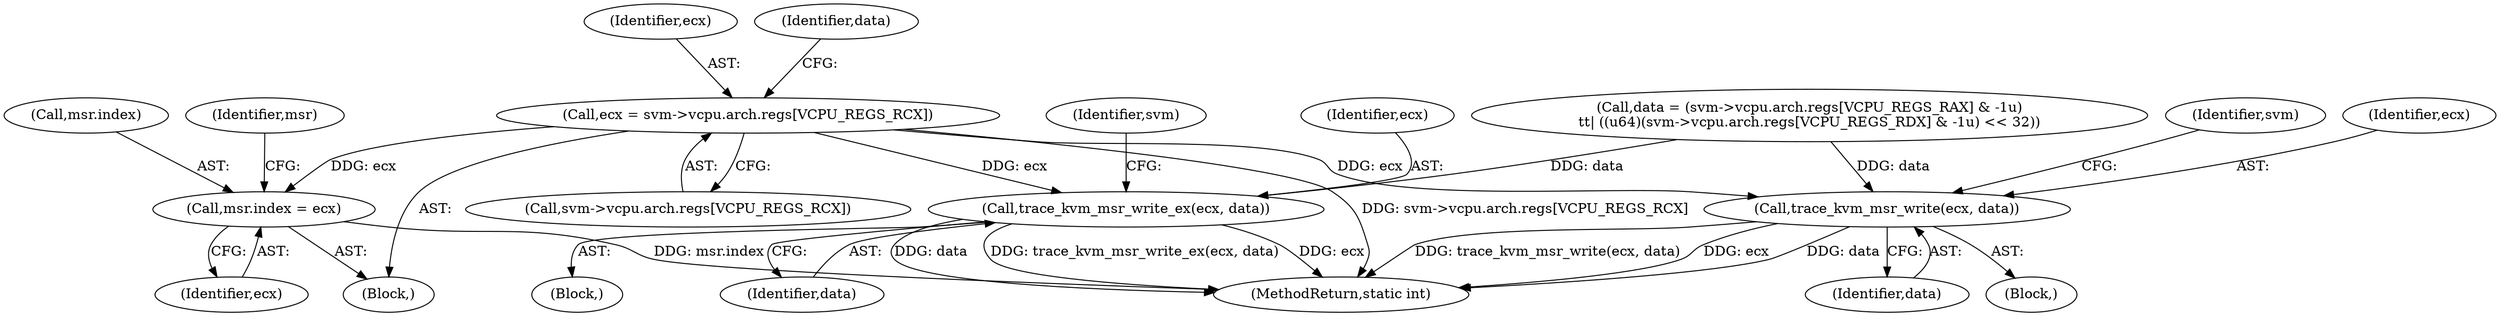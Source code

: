 digraph "0_linux_854e8bb1aa06c578c2c9145fa6bfe3680ef63b23@array" {
"1000105" [label="(Call,ecx = svm->vcpu.arch.regs[VCPU_REGS_RCX])"];
"1000153" [label="(Call,msr.index = ecx)"];
"1000183" [label="(Call,trace_kvm_msr_write_ex(ecx, data))"];
"1000194" [label="(Call,trace_kvm_msr_write(ecx, data))"];
"1000189" [label="(Identifier,svm)"];
"1000184" [label="(Identifier,ecx)"];
"1000117" [label="(Call,data = (svm->vcpu.arch.regs[VCPU_REGS_RAX] & -1u)\n\t\t| ((u64)(svm->vcpu.arch.regs[VCPU_REGS_RDX] & -1u) << 32))"];
"1000102" [label="(Block,)"];
"1000106" [label="(Identifier,ecx)"];
"1000204" [label="(MethodReturn,static int)"];
"1000182" [label="(Block,)"];
"1000157" [label="(Identifier,ecx)"];
"1000194" [label="(Call,trace_kvm_msr_write(ecx, data))"];
"1000196" [label="(Identifier,data)"];
"1000118" [label="(Identifier,data)"];
"1000193" [label="(Block,)"];
"1000200" [label="(Identifier,svm)"];
"1000183" [label="(Call,trace_kvm_msr_write_ex(ecx, data))"];
"1000195" [label="(Identifier,ecx)"];
"1000107" [label="(Call,svm->vcpu.arch.regs[VCPU_REGS_RCX])"];
"1000185" [label="(Identifier,data)"];
"1000154" [label="(Call,msr.index)"];
"1000160" [label="(Identifier,msr)"];
"1000153" [label="(Call,msr.index = ecx)"];
"1000105" [label="(Call,ecx = svm->vcpu.arch.regs[VCPU_REGS_RCX])"];
"1000105" -> "1000102"  [label="AST: "];
"1000105" -> "1000107"  [label="CFG: "];
"1000106" -> "1000105"  [label="AST: "];
"1000107" -> "1000105"  [label="AST: "];
"1000118" -> "1000105"  [label="CFG: "];
"1000105" -> "1000204"  [label="DDG: svm->vcpu.arch.regs[VCPU_REGS_RCX]"];
"1000105" -> "1000153"  [label="DDG: ecx"];
"1000105" -> "1000183"  [label="DDG: ecx"];
"1000105" -> "1000194"  [label="DDG: ecx"];
"1000153" -> "1000102"  [label="AST: "];
"1000153" -> "1000157"  [label="CFG: "];
"1000154" -> "1000153"  [label="AST: "];
"1000157" -> "1000153"  [label="AST: "];
"1000160" -> "1000153"  [label="CFG: "];
"1000153" -> "1000204"  [label="DDG: msr.index"];
"1000183" -> "1000182"  [label="AST: "];
"1000183" -> "1000185"  [label="CFG: "];
"1000184" -> "1000183"  [label="AST: "];
"1000185" -> "1000183"  [label="AST: "];
"1000189" -> "1000183"  [label="CFG: "];
"1000183" -> "1000204"  [label="DDG: data"];
"1000183" -> "1000204"  [label="DDG: trace_kvm_msr_write_ex(ecx, data)"];
"1000183" -> "1000204"  [label="DDG: ecx"];
"1000117" -> "1000183"  [label="DDG: data"];
"1000194" -> "1000193"  [label="AST: "];
"1000194" -> "1000196"  [label="CFG: "];
"1000195" -> "1000194"  [label="AST: "];
"1000196" -> "1000194"  [label="AST: "];
"1000200" -> "1000194"  [label="CFG: "];
"1000194" -> "1000204"  [label="DDG: trace_kvm_msr_write(ecx, data)"];
"1000194" -> "1000204"  [label="DDG: ecx"];
"1000194" -> "1000204"  [label="DDG: data"];
"1000117" -> "1000194"  [label="DDG: data"];
}
